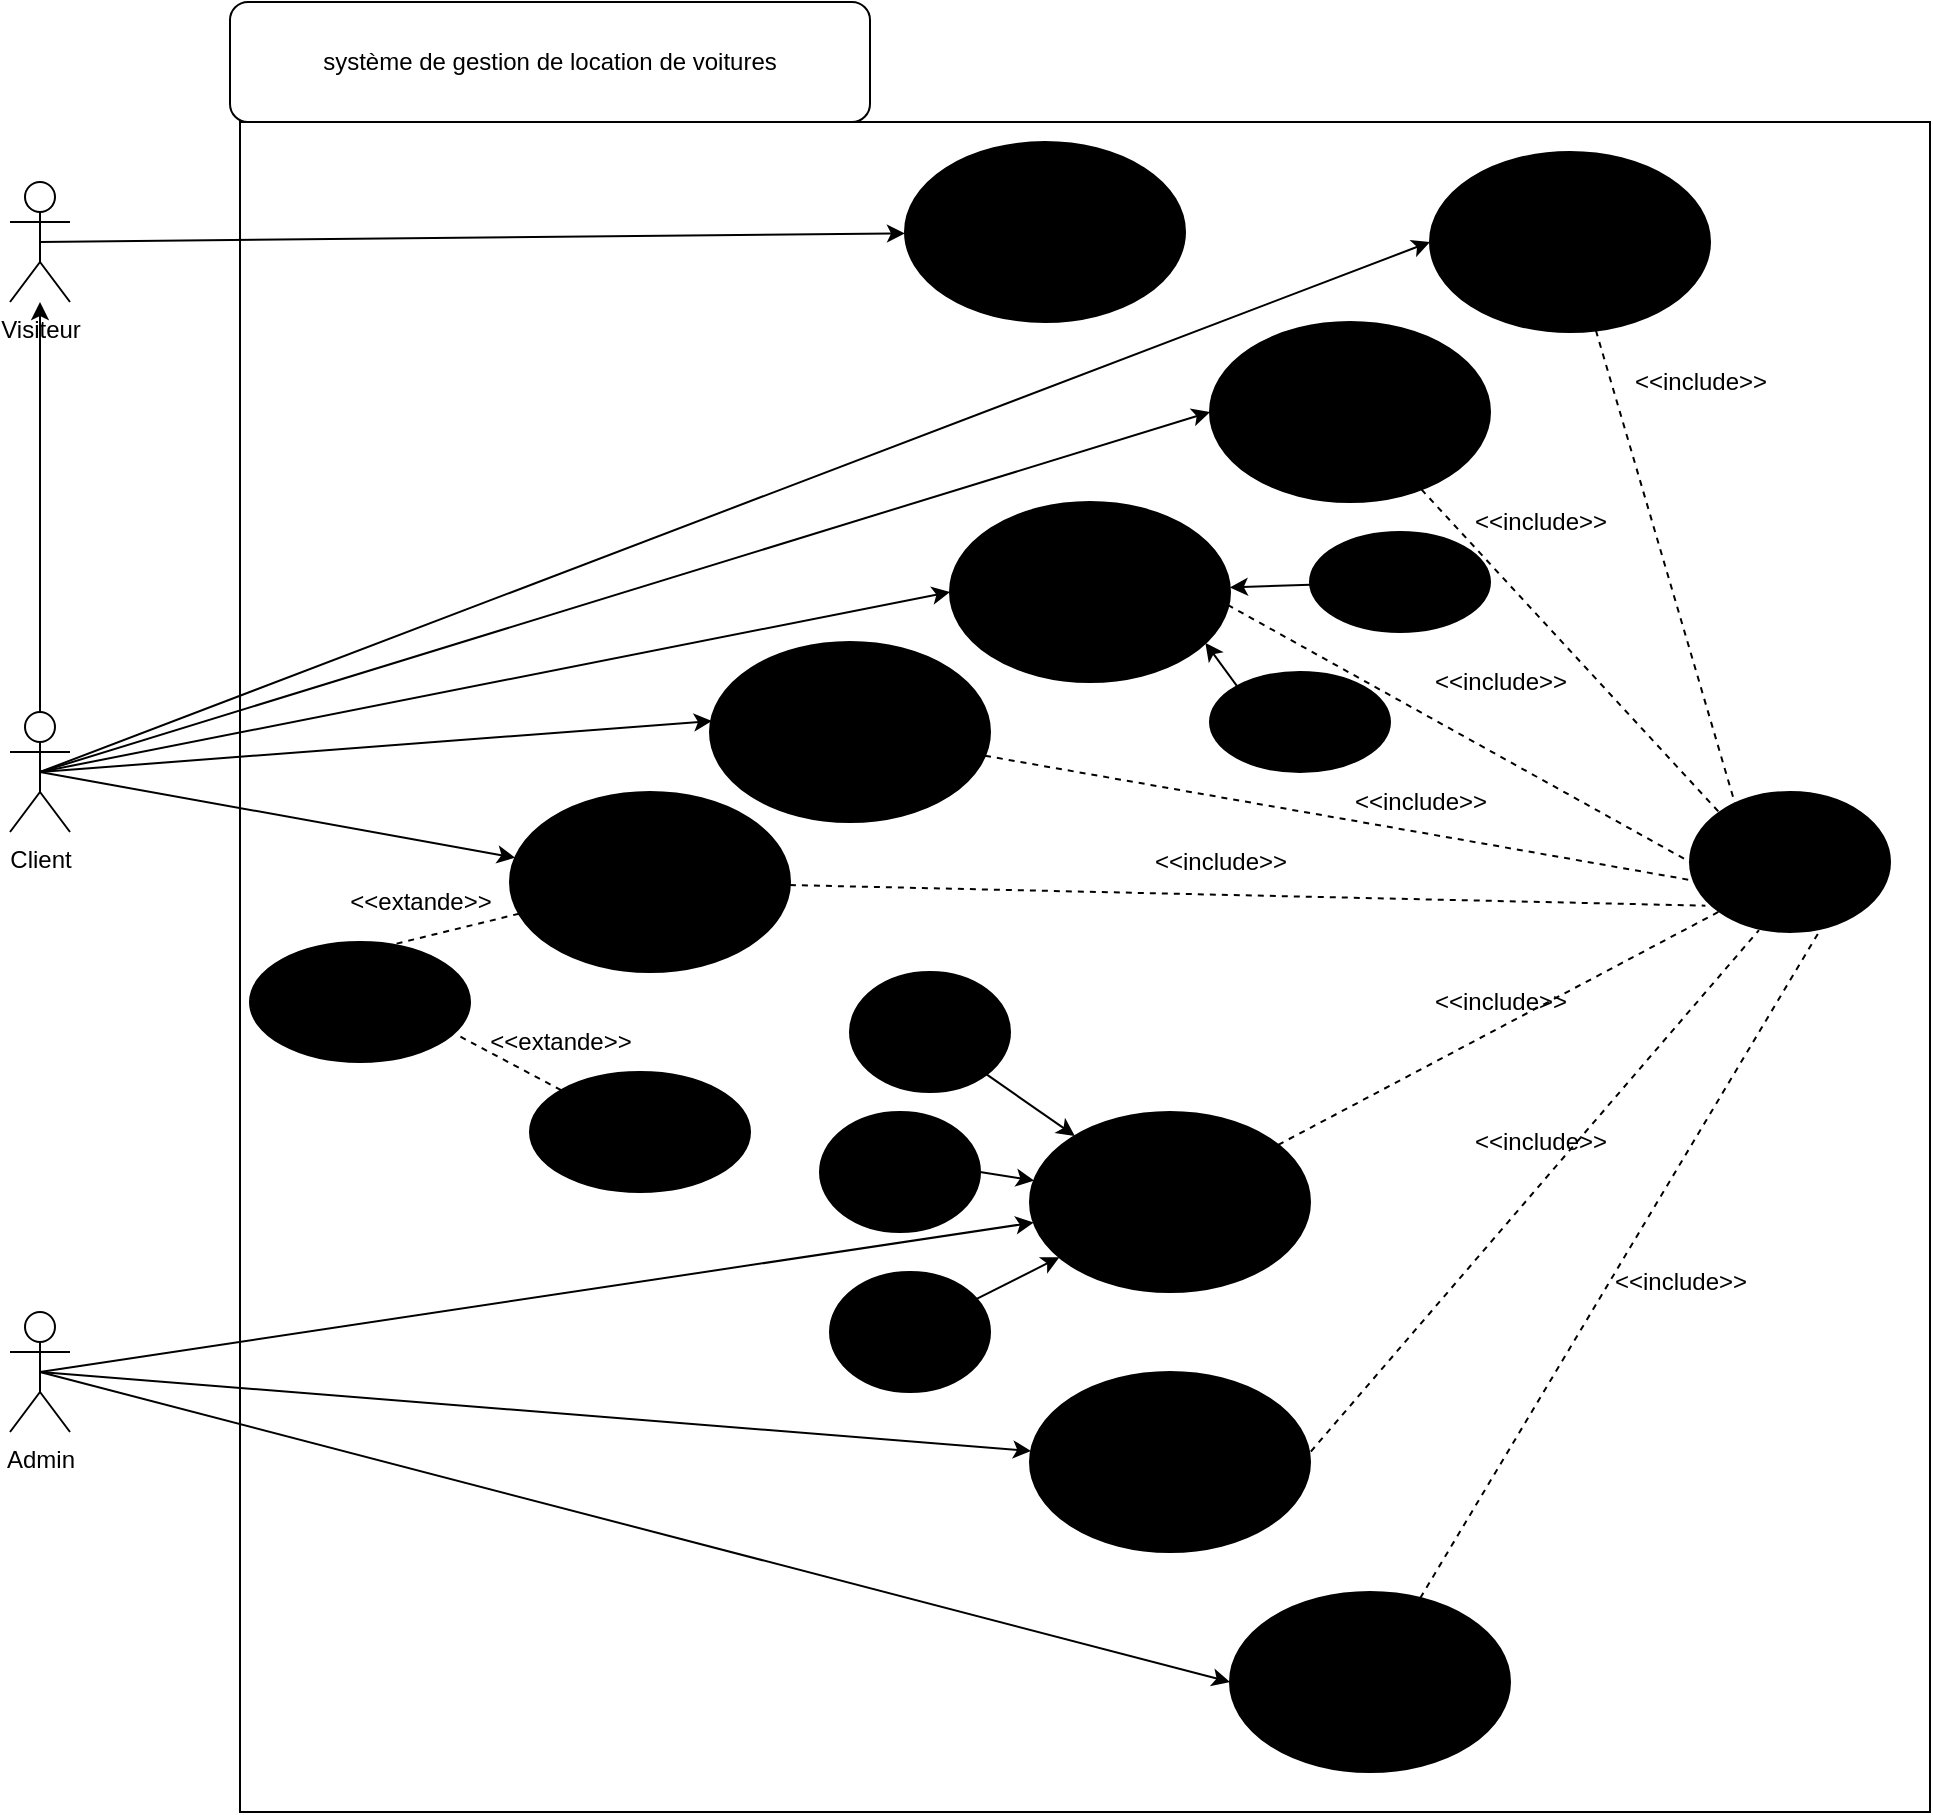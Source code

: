 <mxfile>
    <diagram id="OSIVsWkVyKO3e07WbgGz" name="Page-1">
        <mxGraphModel dx="3334" dy="1126" grid="1" gridSize="10" guides="1" tooltips="1" connect="1" arrows="1" fold="1" page="1" pageScale="1" pageWidth="850" pageHeight="1100" math="0" shadow="0">
            <root>
                <mxCell id="0"/>
                <mxCell id="1" parent="0"/>
                <mxCell id="2" value="" style="whiteSpace=wrap;html=1;aspect=fixed;movable=1;resizable=1;rotatable=1;deletable=1;editable=1;connectable=1;" vertex="1" parent="1">
                    <mxGeometry x="5" y="75" width="845" height="845" as="geometry"/>
                </mxCell>
                <mxCell id="12" style="edgeStyle=none;html=1;exitX=0.5;exitY=0.5;exitDx=0;exitDy=0;exitPerimeter=0;" edge="1" parent="1" source="3" target="6">
                    <mxGeometry relative="1" as="geometry"/>
                </mxCell>
                <mxCell id="13" style="edgeStyle=none;html=1;exitX=0.5;exitY=0.5;exitDx=0;exitDy=0;exitPerimeter=0;entryX=0;entryY=0.5;entryDx=0;entryDy=0;" edge="1" parent="1" source="3" target="11">
                    <mxGeometry relative="1" as="geometry"/>
                </mxCell>
                <mxCell id="16" style="edgeStyle=none;html=1;exitX=0.5;exitY=0.5;exitDx=0;exitDy=0;exitPerimeter=0;entryX=0;entryY=0.5;entryDx=0;entryDy=0;" edge="1" parent="1" source="3" target="10">
                    <mxGeometry relative="1" as="geometry"/>
                </mxCell>
                <mxCell id="18" style="edgeStyle=none;html=1;exitX=0.5;exitY=0.5;exitDx=0;exitDy=0;exitPerimeter=0;entryX=0;entryY=0.5;entryDx=0;entryDy=0;" edge="1" parent="1" source="3" target="17">
                    <mxGeometry relative="1" as="geometry"/>
                </mxCell>
                <mxCell id="30" style="edgeStyle=none;html=1;exitX=0.5;exitY=0.5;exitDx=0;exitDy=0;exitPerimeter=0;entryX=0.007;entryY=0.439;entryDx=0;entryDy=0;entryPerimeter=0;" edge="1" parent="1" source="3" target="29">
                    <mxGeometry relative="1" as="geometry"/>
                </mxCell>
                <mxCell id="34" style="edgeStyle=none;html=1;exitX=0.5;exitY=0.5;exitDx=0;exitDy=0;exitPerimeter=0;" edge="1" parent="1" source="3" target="31">
                    <mxGeometry relative="1" as="geometry"/>
                </mxCell>
                <mxCell id="3" value="Client" style="shape=umlActor;verticalLabelPosition=bottom;verticalAlign=top;html=1;outlineConnect=0;" vertex="1" parent="1">
                    <mxGeometry x="-110" y="370" width="30" height="60" as="geometry"/>
                </mxCell>
                <mxCell id="42" style="edgeStyle=none;html=1;exitX=0.5;exitY=0.5;exitDx=0;exitDy=0;exitPerimeter=0;fontFamily=Helvetica;fontSize=12;fontColor=default;" edge="1" parent="1" source="4" target="36">
                    <mxGeometry relative="1" as="geometry"/>
                </mxCell>
                <mxCell id="52" style="edgeStyle=none;html=1;exitX=0.5;exitY=0.5;exitDx=0;exitDy=0;exitPerimeter=0;fontFamily=Helvetica;fontSize=12;fontColor=default;" edge="1" parent="1" source="4" target="51">
                    <mxGeometry relative="1" as="geometry"/>
                </mxCell>
                <mxCell id="61" style="edgeStyle=none;html=1;exitX=0.5;exitY=0.5;exitDx=0;exitDy=0;exitPerimeter=0;entryX=0;entryY=0.5;entryDx=0;entryDy=0;fontFamily=Helvetica;fontSize=12;fontColor=default;" edge="1" parent="1" source="4" target="60">
                    <mxGeometry relative="1" as="geometry"/>
                </mxCell>
                <mxCell id="4" value="Admin" style="shape=umlActor;verticalLabelPosition=bottom;verticalAlign=top;html=1;outlineConnect=0;" vertex="1" parent="1">
                    <mxGeometry x="-110" y="670" width="30" height="60" as="geometry"/>
                </mxCell>
                <mxCell id="5" value="browses the Top categories" style="ellipse;whiteSpace=wrap;html=1;fillColor=#000000;" vertex="1" parent="1">
                    <mxGeometry x="337.5" y="85" width="140" height="90" as="geometry"/>
                </mxCell>
                <mxCell id="8" style="edgeStyle=none;html=1;exitX=0.5;exitY=0.5;exitDx=0;exitDy=0;exitPerimeter=0;" edge="1" parent="1" source="6" target="5">
                    <mxGeometry relative="1" as="geometry"/>
                </mxCell>
                <mxCell id="6" value="Visiteur" style="shape=umlActor;verticalLabelPosition=bottom;verticalAlign=top;html=1;outlineConnect=0;" vertex="1" parent="1">
                    <mxGeometry x="-110" y="105" width="30" height="60" as="geometry"/>
                </mxCell>
                <mxCell id="9" value="s'authontifiie" style="ellipse;whiteSpace=wrap;html=1;fillColor=#000000;" vertex="1" parent="1">
                    <mxGeometry x="730" y="410" width="100" height="70" as="geometry"/>
                </mxCell>
                <mxCell id="10" value="View Vehicle Details" style="ellipse;whiteSpace=wrap;html=1;fillColor=#000000;" vertex="1" parent="1">
                    <mxGeometry x="490" y="175" width="140" height="90" as="geometry"/>
                </mxCell>
                <mxCell id="11" value="browses the All categories" style="ellipse;whiteSpace=wrap;html=1;fillColor=#000000;" vertex="1" parent="1">
                    <mxGeometry x="600" y="90" width="140" height="90" as="geometry"/>
                </mxCell>
                <mxCell id="14" value="" style="endArrow=none;dashed=1;html=1;entryX=0.228;entryY=0.097;entryDx=0;entryDy=0;entryPerimeter=0;" edge="1" parent="1" source="11" target="9">
                    <mxGeometry width="50" height="50" relative="1" as="geometry">
                        <mxPoint x="550" y="310" as="sourcePoint"/>
                        <mxPoint x="600" y="260" as="targetPoint"/>
                    </mxGeometry>
                </mxCell>
                <mxCell id="15" value="&lt;span style=&quot;&quot;&gt;&amp;lt;&amp;lt;include&amp;gt;&amp;gt;&lt;/span&gt;" style="text;html=1;align=center;verticalAlign=middle;resizable=0;points=[];autosize=1;strokeColor=none;fillColor=none;" vertex="1" parent="1">
                    <mxGeometry x="690" y="190" width="90" height="30" as="geometry"/>
                </mxCell>
                <mxCell id="17" value="Search Vehicles" style="ellipse;whiteSpace=wrap;html=1;fillColor=#000000;" vertex="1" parent="1">
                    <mxGeometry x="360" y="265" width="140" height="90" as="geometry"/>
                </mxCell>
                <mxCell id="20" value="" style="endArrow=none;dashed=1;html=1;entryX=0;entryY=0;entryDx=0;entryDy=0;" edge="1" parent="1" source="10" target="9">
                    <mxGeometry width="50" height="50" relative="1" as="geometry">
                        <mxPoint x="342.321" y="255.492" as="sourcePoint"/>
                        <mxPoint x="800" y="420" as="targetPoint"/>
                    </mxGeometry>
                </mxCell>
                <mxCell id="21" value="" style="endArrow=none;dashed=1;html=1;entryX=0;entryY=0.5;entryDx=0;entryDy=0;exitX=0.992;exitY=0.572;exitDx=0;exitDy=0;exitPerimeter=0;" edge="1" parent="1" source="17" target="9">
                    <mxGeometry width="50" height="50" relative="1" as="geometry">
                        <mxPoint x="345.372" y="346.012" as="sourcePoint"/>
                        <mxPoint x="842.8" y="426.79" as="targetPoint"/>
                    </mxGeometry>
                </mxCell>
                <mxCell id="22" value="&lt;span style=&quot;&quot;&gt;&amp;lt;&amp;lt;include&amp;gt;&amp;gt;&lt;/span&gt;" style="text;html=1;align=center;verticalAlign=middle;resizable=0;points=[];autosize=1;strokeColor=none;fillColor=none;" vertex="1" parent="1">
                    <mxGeometry x="610" y="260" width="90" height="30" as="geometry"/>
                </mxCell>
                <mxCell id="23" value="&lt;span style=&quot;&quot;&gt;&amp;lt;&amp;lt;include&amp;gt;&amp;gt;&lt;/span&gt;" style="text;html=1;align=center;verticalAlign=middle;resizable=0;points=[];autosize=1;strokeColor=none;fillColor=none;" vertex="1" parent="1">
                    <mxGeometry x="590" y="340" width="90" height="30" as="geometry"/>
                </mxCell>
                <mxCell id="27" style="edgeStyle=none;html=1;" edge="1" parent="1" source="24" target="17">
                    <mxGeometry relative="1" as="geometry"/>
                </mxCell>
                <mxCell id="24" value="par Model" style="ellipse;whiteSpace=wrap;html=1;fillColor=#000000;" vertex="1" parent="1">
                    <mxGeometry x="540" y="280" width="90" height="50" as="geometry"/>
                </mxCell>
                <mxCell id="26" style="edgeStyle=none;html=1;exitX=0.5;exitY=1;exitDx=0;exitDy=0;entryX=0.912;entryY=0.783;entryDx=0;entryDy=0;entryPerimeter=0;" edge="1" parent="1" source="25" target="17">
                    <mxGeometry relative="1" as="geometry">
                        <mxPoint x="330" y="450" as="targetPoint"/>
                        <Array as="points"/>
                    </mxGeometry>
                </mxCell>
                <mxCell id="25" value="par characteristics" style="ellipse;whiteSpace=wrap;html=1;fillColor=#000000;" vertex="1" parent="1">
                    <mxGeometry x="490" y="350" width="90" height="50" as="geometry"/>
                </mxCell>
                <mxCell id="29" value="filters vehicles by category" style="ellipse;whiteSpace=wrap;html=1;fillColor=#000000;" vertex="1" parent="1">
                    <mxGeometry x="240" y="335" width="140" height="90" as="geometry"/>
                </mxCell>
                <mxCell id="31" value="Reserve Vehicle" style="ellipse;whiteSpace=wrap;html=1;fillColor=#000000;" vertex="1" parent="1">
                    <mxGeometry x="140" y="410" width="140" height="90" as="geometry"/>
                </mxCell>
                <mxCell id="32" value="" style="endArrow=none;dashed=1;html=1;entryX=0.01;entryY=0.631;entryDx=0;entryDy=0;entryPerimeter=0;" edge="1" parent="1" source="29" target="9">
                    <mxGeometry width="50" height="50" relative="1" as="geometry">
                        <mxPoint x="508.88" y="326.48" as="sourcePoint"/>
                        <mxPoint x="790" y="445" as="targetPoint"/>
                    </mxGeometry>
                </mxCell>
                <mxCell id="33" value="" style="endArrow=none;dashed=1;html=1;entryX=0.077;entryY=0.812;entryDx=0;entryDy=0;entryPerimeter=0;" edge="1" parent="1" source="31" target="9">
                    <mxGeometry width="50" height="50" relative="1" as="geometry">
                        <mxPoint x="449.61" y="429.746" as="sourcePoint"/>
                        <mxPoint x="820" y="455" as="targetPoint"/>
                    </mxGeometry>
                </mxCell>
                <mxCell id="35" value="Add Review" style="ellipse;whiteSpace=wrap;html=1;fillColor=#000000;" vertex="1" parent="1">
                    <mxGeometry x="10" y="485" width="110" height="60" as="geometry"/>
                </mxCell>
                <mxCell id="36" value="Vehicle Management" style="ellipse;whiteSpace=wrap;html=1;fillColor=#000000;" vertex="1" parent="1">
                    <mxGeometry x="400" y="570" width="140" height="90" as="geometry"/>
                </mxCell>
                <mxCell id="37" value="" style="endArrow=none;dashed=1;html=1;entryX=0.654;entryY=0.019;entryDx=0;entryDy=0;entryPerimeter=0;" edge="1" parent="1" source="31" target="35">
                    <mxGeometry width="50" height="50" relative="1" as="geometry">
                        <mxPoint x="409.887" y="482.439" as="sourcePoint"/>
                        <mxPoint x="817.7" y="466.84" as="targetPoint"/>
                    </mxGeometry>
                </mxCell>
                <mxCell id="38" value="&lt;span style=&quot;&quot;&gt;&amp;lt;&amp;lt;include&amp;gt;&amp;gt;&lt;/span&gt;" style="text;html=1;align=center;verticalAlign=middle;resizable=0;points=[];autosize=1;strokeColor=none;fillColor=none;" vertex="1" parent="1">
                    <mxGeometry x="550" y="400" width="90" height="30" as="geometry"/>
                </mxCell>
                <mxCell id="39" value="&lt;span style=&quot;&quot;&gt;&amp;lt;&amp;lt;include&amp;gt;&amp;gt;&lt;/span&gt;" style="text;html=1;align=center;verticalAlign=middle;resizable=0;points=[];autosize=1;strokeColor=none;fillColor=none;" vertex="1" parent="1">
                    <mxGeometry x="450" y="430" width="90" height="30" as="geometry"/>
                </mxCell>
                <mxCell id="40" value="&lt;span style=&quot;&quot;&gt;&amp;lt;&amp;lt;extande&amp;gt;&amp;gt;&lt;/span&gt;" style="text;html=1;align=center;verticalAlign=middle;resizable=0;points=[];autosize=1;strokeColor=none;fillColor=none;" vertex="1" parent="1">
                    <mxGeometry x="120" y="520" width="90" height="30" as="geometry"/>
                </mxCell>
                <mxCell id="43" value="" style="endArrow=none;dashed=1;html=1;entryX=0;entryY=1;entryDx=0;entryDy=0;" edge="1" parent="1" source="36" target="9">
                    <mxGeometry width="50" height="50" relative="1" as="geometry">
                        <mxPoint x="289.999" y="465.18" as="sourcePoint"/>
                        <mxPoint x="820" y="460" as="targetPoint"/>
                    </mxGeometry>
                </mxCell>
                <mxCell id="44" value="&lt;span style=&quot;&quot;&gt;&amp;lt;&amp;lt;include&amp;gt;&amp;gt;&lt;/span&gt;" style="text;html=1;align=center;verticalAlign=middle;resizable=0;points=[];autosize=1;strokeColor=none;fillColor=none;" vertex="1" parent="1">
                    <mxGeometry x="590" y="500" width="90" height="30" as="geometry"/>
                </mxCell>
                <mxCell id="50" style="edgeStyle=none;html=1;fontFamily=Helvetica;fontSize=12;fontColor=default;" edge="1" parent="1" source="45" target="36">
                    <mxGeometry relative="1" as="geometry"/>
                </mxCell>
                <mxCell id="45" value="Add Vehicle&amp;nbsp;" style="ellipse;whiteSpace=wrap;html=1;fillColor=#000000;" vertex="1" parent="1">
                    <mxGeometry x="300" y="650" width="80" height="60" as="geometry"/>
                </mxCell>
                <mxCell id="49" style="edgeStyle=none;html=1;exitX=1;exitY=0.5;exitDx=0;exitDy=0;fontFamily=Helvetica;fontSize=12;fontColor=default;" edge="1" parent="1" source="46" target="36">
                    <mxGeometry relative="1" as="geometry"/>
                </mxCell>
                <mxCell id="46" value="Edit Vehicle&amp;nbsp;" style="ellipse;whiteSpace=wrap;html=1;fillColor=#000000;" vertex="1" parent="1">
                    <mxGeometry x="295" y="570" width="80" height="60" as="geometry"/>
                </mxCell>
                <mxCell id="48" style="edgeStyle=none;html=1;exitX=1;exitY=1;exitDx=0;exitDy=0;fontFamily=Helvetica;fontSize=12;fontColor=default;" edge="1" parent="1" source="47" target="36">
                    <mxGeometry relative="1" as="geometry"/>
                </mxCell>
                <mxCell id="47" value="Delete Vehicle&amp;nbsp;" style="ellipse;whiteSpace=wrap;html=1;fillColor=#000000;" vertex="1" parent="1">
                    <mxGeometry x="310" y="500" width="80" height="60" as="geometry"/>
                </mxCell>
                <mxCell id="51" value="Manage Reservations" style="ellipse;whiteSpace=wrap;html=1;fillColor=#000000;" vertex="1" parent="1">
                    <mxGeometry x="400" y="700" width="140" height="90" as="geometry"/>
                </mxCell>
                <mxCell id="53" value="" style="endArrow=none;dashed=1;html=1;entryX=0.345;entryY=0.986;entryDx=0;entryDy=0;entryPerimeter=0;exitX=1.003;exitY=0.442;exitDx=0;exitDy=0;exitPerimeter=0;" edge="1" parent="1" source="51" target="9">
                    <mxGeometry width="50" height="50" relative="1" as="geometry">
                        <mxPoint x="538.402" y="600.192" as="sourcePoint"/>
                        <mxPoint x="827.7" y="476.84" as="targetPoint"/>
                    </mxGeometry>
                </mxCell>
                <mxCell id="54" value="&lt;span style=&quot;&quot;&gt;&amp;lt;&amp;lt;include&amp;gt;&amp;gt;&lt;/span&gt;" style="text;html=1;align=center;verticalAlign=middle;resizable=0;points=[];autosize=1;strokeColor=none;fillColor=none;" vertex="1" parent="1">
                    <mxGeometry x="610" y="570" width="90" height="30" as="geometry"/>
                </mxCell>
                <mxCell id="56" value=" système de gestion de location de voitures" style="rounded=1;whiteSpace=wrap;html=1;strokeColor=default;fontFamily=Helvetica;fontSize=12;fontColor=default;fillColor=default;" vertex="1" parent="1">
                    <mxGeometry y="15" width="320" height="60" as="geometry"/>
                </mxCell>
                <mxCell id="57" value="Edit/Delete&lt;br&gt;&amp;nbsp;Review" style="ellipse;whiteSpace=wrap;html=1;fillColor=#000000;" vertex="1" parent="1">
                    <mxGeometry x="150" y="550" width="110" height="60" as="geometry"/>
                </mxCell>
                <mxCell id="58" value="" style="endArrow=none;dashed=1;html=1;entryX=0.946;entryY=0.779;entryDx=0;entryDy=0;entryPerimeter=0;" edge="1" parent="1" source="57" target="35">
                    <mxGeometry width="50" height="50" relative="1" as="geometry">
                        <mxPoint x="160.053" y="488.235" as="sourcePoint"/>
                        <mxPoint x="101.94" y="511.14" as="targetPoint"/>
                    </mxGeometry>
                </mxCell>
                <mxCell id="59" value="&lt;span style=&quot;&quot;&gt;&amp;lt;&amp;lt;extande&amp;gt;&amp;gt;&lt;/span&gt;" style="text;html=1;align=center;verticalAlign=middle;resizable=0;points=[];autosize=1;strokeColor=none;fillColor=none;" vertex="1" parent="1">
                    <mxGeometry x="50" y="450" width="90" height="30" as="geometry"/>
                </mxCell>
                <mxCell id="60" value="Consulter les statistiques" style="ellipse;whiteSpace=wrap;html=1;fillColor=#000000;" vertex="1" parent="1">
                    <mxGeometry x="500" y="810" width="140" height="90" as="geometry"/>
                </mxCell>
                <mxCell id="63" value="" style="endArrow=none;dashed=1;html=1;entryX=0.646;entryY=0.997;entryDx=0;entryDy=0;entryPerimeter=0;" edge="1" parent="1" source="60" target="9">
                    <mxGeometry width="50" height="50" relative="1" as="geometry">
                        <mxPoint x="550.42" y="749.78" as="sourcePoint"/>
                        <mxPoint x="774.5" y="489.02" as="targetPoint"/>
                    </mxGeometry>
                </mxCell>
                <mxCell id="64" value="&lt;span style=&quot;&quot;&gt;&amp;lt;&amp;lt;include&amp;gt;&amp;gt;&lt;/span&gt;" style="text;html=1;align=center;verticalAlign=middle;resizable=0;points=[];autosize=1;strokeColor=none;fillColor=none;" vertex="1" parent="1">
                    <mxGeometry x="680" y="640" width="90" height="30" as="geometry"/>
                </mxCell>
            </root>
        </mxGraphModel>
    </diagram>
</mxfile>